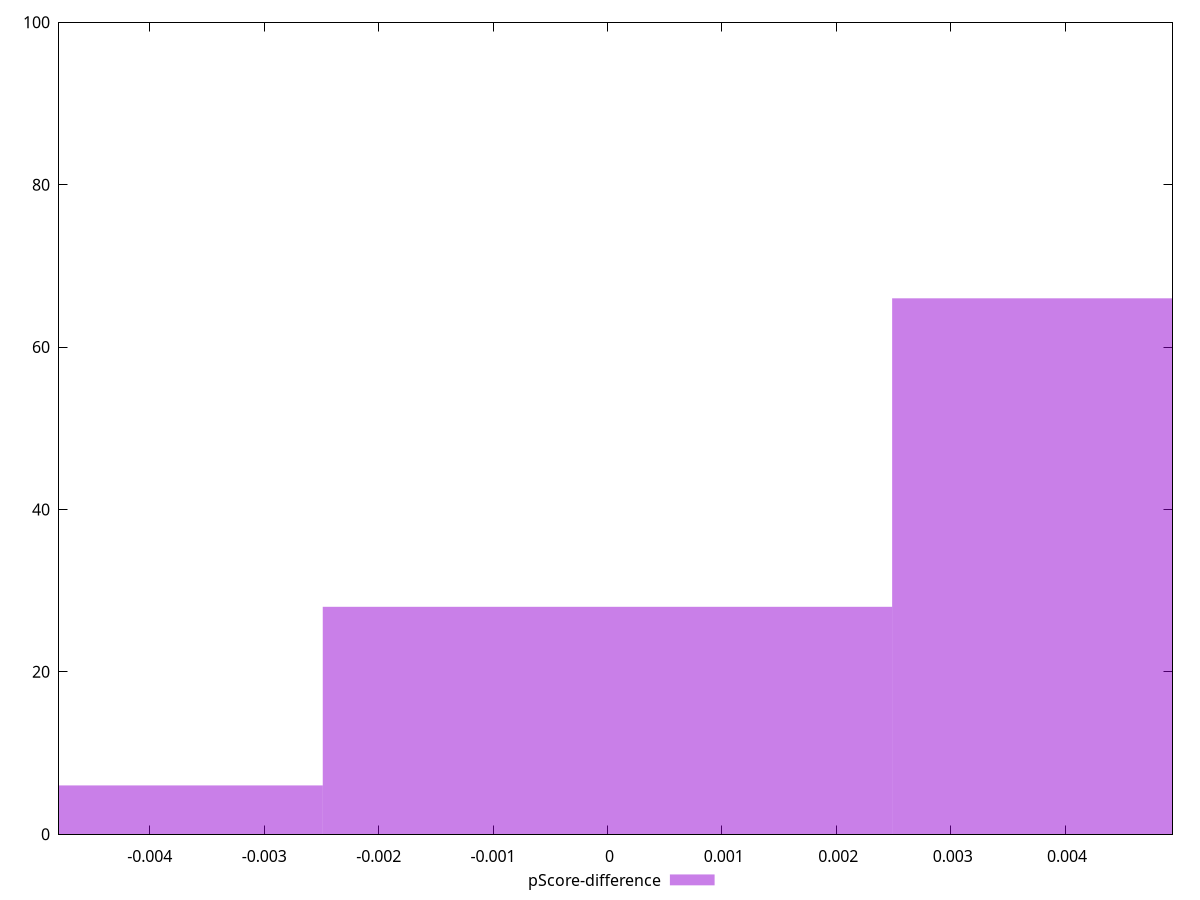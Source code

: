 reset

$pScoreDifference <<EOF
-0.004976723199996753 6
0 28
0.004976723199996753 66
EOF

set key outside below
set boxwidth 0.004976723199996753
set xrange [-0.0047937244770361875:0.004938840562975]
set yrange [0:100]
set trange [0:100]
set style fill transparent solid 0.5 noborder
set terminal svg size 640, 490 enhanced background rgb 'white'
set output "report_00019_2021-02-10T18-14-37.922Z//interactive/samples/pages+cached+noadtech+nomedia+nocss/pScore-difference/histogram.svg"

plot $pScoreDifference title "pScore-difference" with boxes

reset
